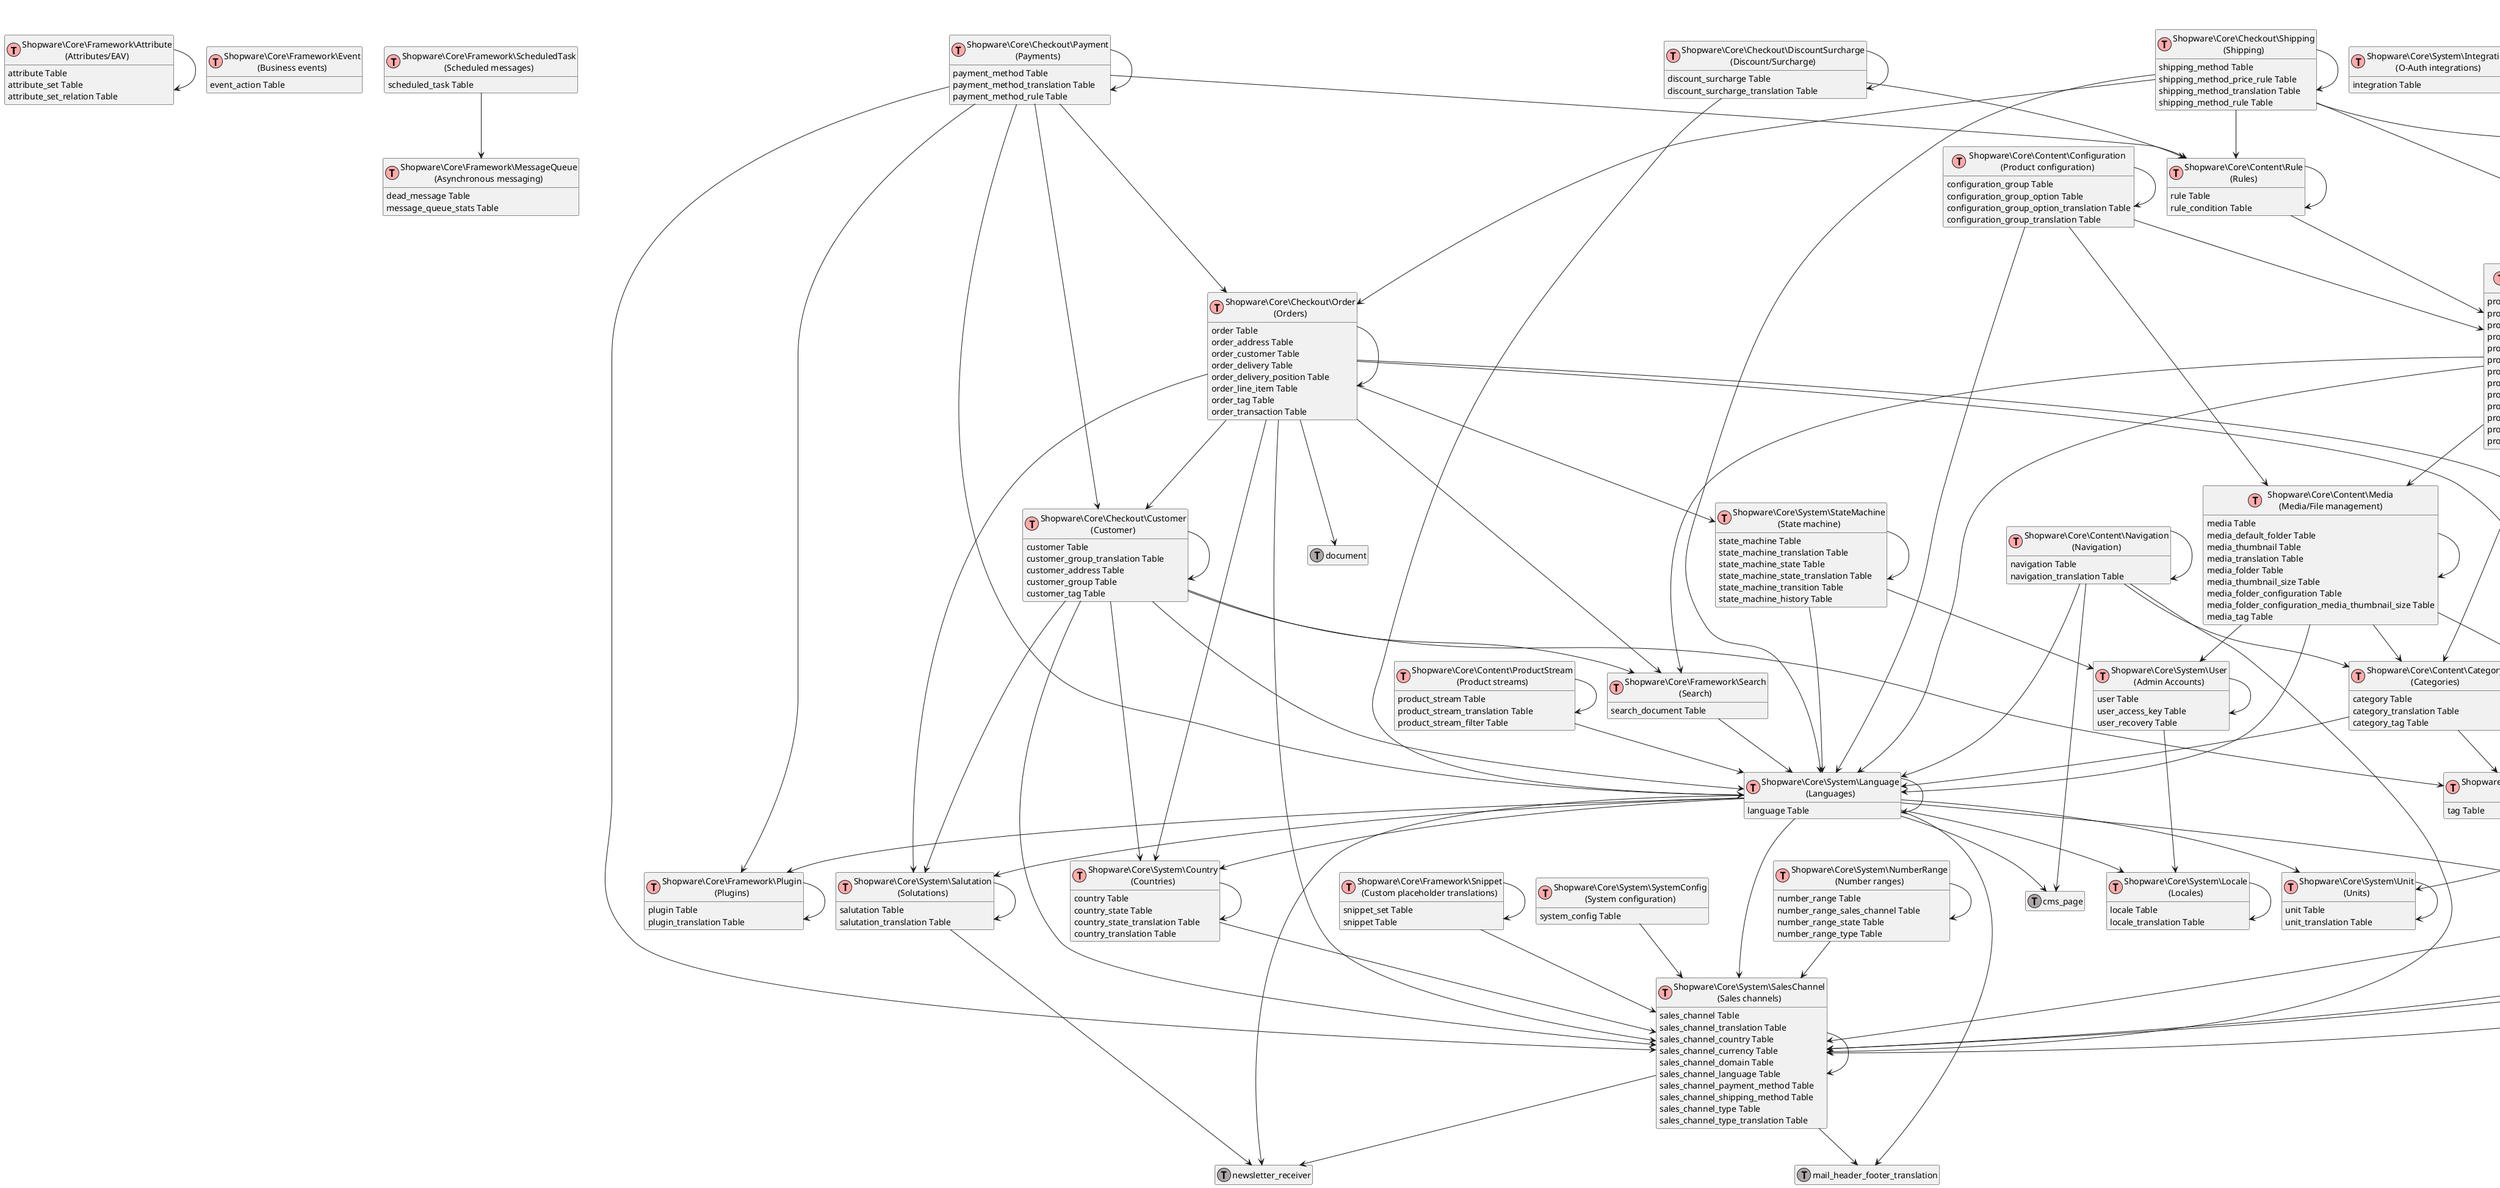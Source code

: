 @startuml
' uncomment the line below if you're using computer with a retina display
' skinparam dpi 300
!define Table(name,desc) class name as "desc" << (T,#FFAAAA) >>
!define ForeignTable(name,desc) class name as "desc" << (T,#ada6a6) >>
!define TranslationTable(name,desc) class name as "desc" << (I,#4286f4) >>
' we use bold for primary key
' green color for unique
' and underscore for not_null
!define primary_key(x) <b>x</b>
!define unique(x) <color:green>x</color>
!define not_null(x) <u>x</u>
' other tags available:
' <i></i>
' <back:COLOR></color>, where color is a color name or html color code
' (#FFAACC)
' see: http://plantuml.com/classes.html#More
hide methods
hide stereotypes
hide empty members
skinparam backgroundColor #FFFFFF

' entities

Table(ShopwareCoreFrameworkAttribute, "Shopware\Core\Framework\Attribute\n(Attributes/EAV)") {
   attribute Table
   attribute_set Table
   attribute_set_relation Table
}
Table(ShopwareCoreFrameworkEvent, "Shopware\Core\Framework\Event\n(Business events)") {
   event_action Table
}
Table(ShopwareCoreFrameworkMessageQueue, "Shopware\Core\Framework\MessageQueue\n(Asynchronous messaging)") {
   dead_message Table
   message_queue_stats Table
}
Table(ShopwareCoreFrameworkPlugin, "Shopware\Core\Framework\Plugin\n(Plugins)") {
   plugin Table
   plugin_translation Table
}
Table(ShopwareCoreFrameworkScheduledTask, "Shopware\Core\Framework\ScheduledTask\n(Scheduled messages)") {
   scheduled_task Table
}
Table(ShopwareCoreFrameworkTag, "Shopware\Core\Framework\Tag\n(Tags)") {
   tag Table
}
Table(ShopwareCoreSystemSalesChannel, "Shopware\Core\System\SalesChannel\n(Sales channels)") {
   sales_channel Table
   sales_channel_translation Table
   sales_channel_country Table
   sales_channel_currency Table
   sales_channel_domain Table
   sales_channel_language Table
   sales_channel_payment_method Table
   sales_channel_shipping_method Table
   sales_channel_type Table
   sales_channel_type_translation Table
}
Table(ShopwareCoreSystemCountry, "Shopware\Core\System\Country\n(Countries)") {
   country Table
   country_state Table
   country_state_translation Table
   country_translation Table
}
Table(ShopwareCoreSystemCurrency, "Shopware\Core\System\Currency\n(Currencies)") {
   currency Table
   currency_translation Table
}
Table(ShopwareCoreSystemLocale, "Shopware\Core\System\Locale\n(Locales)") {
   locale Table
   locale_translation Table
}
Table(ShopwareCoreFrameworkSnippet, "Shopware\Core\Framework\Snippet\n(Custom placeholder translations)") {
   snippet_set Table
   snippet Table
}
Table(ShopwareCoreSystemSalutation, "Shopware\Core\System\Salutation\n(Solutations)") {
   salutation Table
   salutation_translation Table
}
Table(ShopwareCoreSystemTax, "Shopware\Core\System\Tax\n(Taxes)") {
   tax Table
}
Table(ShopwareCoreSystemUnit, "Shopware\Core\System\Unit\n(Units)") {
   unit Table
   unit_translation Table
}
Table(ShopwareCoreSystemUser, "Shopware\Core\System\User\n(Admin Accounts)") {
   user Table
   user_access_key Table
   user_recovery Table
}
Table(ShopwareCoreSystemLanguage, "Shopware\Core\System\Language\n(Languages)") {
   language Table
}
Table(ShopwareCoreSystemIntegration, "Shopware\Core\System\Integration\n(O-Auth integrations)") {
   integration Table
}
Table(ShopwareCoreSystemStateMachine, "Shopware\Core\System\StateMachine\n(State machine)") {
   state_machine Table
   state_machine_translation Table
   state_machine_state Table
   state_machine_state_translation Table
   state_machine_transition Table
   state_machine_history Table
}
Table(ShopwareCoreSystemSystemConfig, "Shopware\Core\System\SystemConfig\n(System configuration)") {
   system_config Table
}
Table(ShopwareCoreSystemNumberRange, "Shopware\Core\System\NumberRange\n(Number ranges)") {
   number_range Table
   number_range_sales_channel Table
   number_range_state Table
   number_range_type Table
}
Table(ShopwareCoreContentCategory, "Shopware\Core\Content\Category\n(Categories)") {
   category Table
   category_translation Table
   category_tag Table
}
Table(ShopwareCoreContentMedia, "Shopware\Core\Content\Media\n(Media/File management)") {
   media Table
   media_default_folder Table
   media_thumbnail Table
   media_translation Table
   media_folder Table
   media_thumbnail_size Table
   media_folder_configuration Table
   media_folder_configuration_media_thumbnail_size Table
   media_tag Table
}
Table(ShopwareCoreContentProduct, "Shopware\Core\Content\Product\n(Products)") {
   product Table
   product_category Table
   product_tag Table
   product_configurator Table
   product_price_rule Table
   product_datasheet Table
   product_manufacturer Table
   product_manufacturer_translation Table
   product_media Table
   product_translation Table
   product_variation Table
   product_category_tree Table
   product_visibility Table
}
Table(ShopwareCoreFrameworkSearch, "Shopware\Core\Framework\Search\n(Search)") {
   search_document Table
}
Table(ShopwareCoreContentNavigation, "Shopware\Core\Content\Navigation\n(Navigation)") {
   navigation Table
   navigation_translation Table
}
Table(ShopwareCoreContentRule, "Shopware\Core\Content\Rule\n(Rules)") {
   rule Table
   rule_condition Table
}
Table(ShopwareCoreContentProductStream, "Shopware\Core\Content\ProductStream\n(Product streams)") {
   product_stream Table
   product_stream_translation Table
   product_stream_filter Table
}
Table(ShopwareCoreContentConfiguration, "Shopware\Core\Content\Configuration\n(Product configuration)") {
   configuration_group Table
   configuration_group_option Table
   configuration_group_option_translation Table
   configuration_group_translation Table
}
Table(ShopwareCoreCheckoutCustomer, "Shopware\Core\Checkout\Customer\n(Customer)") {
   customer Table
   customer_group_translation Table
   customer_address Table
   customer_group Table
   customer_tag Table
}
Table(ShopwareCoreCheckoutOrder, "Shopware\Core\Checkout\Order\n(Orders)") {
   order Table
   order_address Table
   order_customer Table
   order_delivery Table
   order_delivery_position Table
   order_line_item Table
   order_tag Table
   order_transaction Table
}
Table(ShopwareCoreCheckoutPayment, "Shopware\Core\Checkout\Payment\n(Payments)") {
   payment_method Table
   payment_method_translation Table
   payment_method_rule Table
}
Table(ShopwareCoreCheckoutShipping, "Shopware\Core\Checkout\Shipping\n(Shipping)") {
   shipping_method Table
   shipping_method_price_rule Table
   shipping_method_translation Table
   shipping_method_rule Table
}
Table(ShopwareCoreCheckoutDiscountSurcharge, "Shopware\Core\Checkout\DiscountSurcharge\n(Discount/Surcharge)") {
   discount_surcharge Table
   discount_surcharge_translation Table
}
Table(ShopwareStorefront, "Shopware\Storefront\n(Storefront)") {
   seo_url Table
   seo_url_template Table
}
ForeignTable(ShopwareCoreContentNewsletterReceiver, "newsletter_receiver") {
}
ForeignTable(ShopwareCoreContentMailTemplate, "mail_header_footer_translation") {
}
ForeignTable(ShopwareCoreContentCms, "cms_page") {
}
ForeignTable(ShopwareCoreCheckoutDocument, "document") {
}

' relationshipd

ShopwareCoreFrameworkAttribute --> ShopwareCoreFrameworkAttribute
ShopwareCoreFrameworkScheduledTask --> ShopwareCoreFrameworkMessageQueue
ShopwareCoreFrameworkPlugin --> ShopwareCoreFrameworkPlugin
ShopwareCoreCheckoutPayment --> ShopwareCoreFrameworkPlugin
ShopwareCoreSystemLanguage --> ShopwareCoreFrameworkPlugin
ShopwareCoreContentProduct --> ShopwareCoreFrameworkTag
ShopwareCoreContentMedia --> ShopwareCoreFrameworkTag
ShopwareCoreContentCategory --> ShopwareCoreFrameworkTag
ShopwareCoreCheckoutCustomer --> ShopwareCoreFrameworkTag
ShopwareCoreCheckoutOrder --> ShopwareCoreFrameworkTag
ShopwareCoreSystemSalesChannel --> ShopwareCoreSystemSalesChannel
ShopwareCoreSystemLanguage --> ShopwareCoreSystemSalesChannel
ShopwareCoreCheckoutCustomer --> ShopwareCoreSystemSalesChannel
ShopwareCoreSystemCurrency --> ShopwareCoreSystemSalesChannel
ShopwareCoreCheckoutPayment --> ShopwareCoreSystemSalesChannel
ShopwareCoreCheckoutShipping --> ShopwareCoreSystemSalesChannel
ShopwareCoreSystemCountry --> ShopwareCoreSystemSalesChannel
ShopwareCoreCheckoutOrder --> ShopwareCoreSystemSalesChannel
ShopwareCoreSystemSystemConfig --> ShopwareCoreSystemSalesChannel
ShopwareCoreContentNavigation --> ShopwareCoreSystemSalesChannel
ShopwareCoreContentProduct --> ShopwareCoreSystemSalesChannel
ShopwareCoreSystemSalesChannel --> ShopwareCoreContentNewsletterReceiver
ShopwareCoreSystemSalesChannel --> ShopwareCoreContentMailTemplate
ShopwareCoreSystemNumberRange --> ShopwareCoreSystemSalesChannel
ShopwareStorefront --> ShopwareCoreSystemSalesChannel
ShopwareCoreFrameworkSnippet --> ShopwareCoreSystemSalesChannel
ShopwareCoreSystemCountry --> ShopwareCoreSystemCountry
ShopwareCoreCheckoutCustomer --> ShopwareCoreSystemCountry
ShopwareCoreCheckoutOrder --> ShopwareCoreSystemCountry
ShopwareCoreSystemLanguage --> ShopwareCoreSystemCountry
ShopwareCoreSystemCurrency --> ShopwareCoreSystemCurrency
ShopwareCoreCheckoutOrder --> ShopwareCoreSystemCurrency
ShopwareCoreContentProduct --> ShopwareCoreSystemCurrency
ShopwareCoreCheckoutShipping --> ShopwareCoreSystemCurrency
ShopwareCoreSystemLanguage --> ShopwareCoreSystemCurrency
ShopwareCoreSystemLanguage --> ShopwareCoreSystemLocale
ShopwareCoreSystemLocale --> ShopwareCoreSystemLocale
ShopwareCoreSystemUser --> ShopwareCoreSystemLocale
ShopwareCoreFrameworkSnippet --> ShopwareCoreFrameworkSnippet
ShopwareCoreSystemSalutation --> ShopwareCoreSystemSalutation
ShopwareCoreCheckoutCustomer --> ShopwareCoreSystemSalutation
ShopwareCoreCheckoutOrder --> ShopwareCoreSystemSalutation
ShopwareCoreSystemSalutation --> ShopwareCoreContentNewsletterReceiver
ShopwareCoreSystemLanguage --> ShopwareCoreSystemSalutation
ShopwareCoreContentProduct --> ShopwareCoreSystemTax
ShopwareCoreContentProduct --> ShopwareCoreSystemUnit
ShopwareCoreSystemUnit --> ShopwareCoreSystemUnit
ShopwareCoreSystemLanguage --> ShopwareCoreSystemUnit
ShopwareCoreContentMedia --> ShopwareCoreSystemUser
ShopwareCoreSystemUser --> ShopwareCoreSystemUser
ShopwareCoreSystemStateMachine --> ShopwareCoreSystemUser
ShopwareCoreSystemLanguage --> ShopwareCoreSystemLanguage
ShopwareCoreCheckoutCustomer --> ShopwareCoreSystemLanguage
ShopwareCoreSystemLanguage --> ShopwareCoreContentNewsletterReceiver
ShopwareCoreContentCategory --> ShopwareCoreSystemLanguage
ShopwareCoreContentMedia --> ShopwareCoreSystemLanguage
ShopwareCoreCheckoutPayment --> ShopwareCoreSystemLanguage
ShopwareCoreContentProduct --> ShopwareCoreSystemLanguage
ShopwareCoreCheckoutShipping --> ShopwareCoreSystemLanguage
ShopwareCoreContentConfiguration --> ShopwareCoreSystemLanguage
ShopwareCoreCheckoutDiscountSurcharge --> ShopwareCoreSystemLanguage
ShopwareCoreFrameworkSearch --> ShopwareCoreSystemLanguage
ShopwareCoreContentProductStream --> ShopwareCoreSystemLanguage
ShopwareCoreSystemStateMachine --> ShopwareCoreSystemLanguage
ShopwareCoreSystemLanguage --> ShopwareCoreContentCms
ShopwareCoreContentNavigation --> ShopwareCoreSystemLanguage
ShopwareCoreSystemLanguage --> ShopwareCoreContentMailTemplate
ShopwareCoreSystemStateMachine --> ShopwareCoreSystemStateMachine
ShopwareCoreCheckoutOrder --> ShopwareCoreSystemStateMachine
ShopwareCoreSystemNumberRange --> ShopwareCoreSystemNumberRange
ShopwareCoreContentCategory --> ShopwareCoreContentCategory
ShopwareCoreContentMedia --> ShopwareCoreContentCategory
ShopwareCoreContentNavigation --> ShopwareCoreContentCategory
ShopwareCoreContentProduct --> ShopwareCoreContentCategory
ShopwareCoreContentProduct --> ShopwareCoreContentMedia
ShopwareCoreContentMedia --> ShopwareCoreContentMedia
ShopwareCoreContentConfiguration --> ShopwareCoreContentMedia
ShopwareCoreContentProduct --> ShopwareCoreContentProduct
ShopwareCoreContentProduct --> ShopwareCoreFrameworkSearch
ShopwareCoreContentProduct --> ShopwareStorefront
ShopwareCoreContentConfiguration --> ShopwareCoreContentProduct
ShopwareCoreContentRule --> ShopwareCoreContentProduct
ShopwareCoreContentNavigation --> ShopwareCoreContentCms
ShopwareCoreContentNavigation --> ShopwareCoreContentNavigation
ShopwareCoreContentRule --> ShopwareCoreContentRule
ShopwareCoreCheckoutDiscountSurcharge --> ShopwareCoreContentRule
ShopwareCoreCheckoutShipping --> ShopwareCoreContentRule
ShopwareCoreCheckoutPayment --> ShopwareCoreContentRule
ShopwareCoreContentProductStream --> ShopwareCoreContentProductStream
ShopwareCoreContentConfiguration --> ShopwareCoreContentConfiguration
ShopwareCoreCheckoutCustomer --> ShopwareCoreCheckoutCustomer
ShopwareCoreCheckoutPayment --> ShopwareCoreCheckoutCustomer
ShopwareCoreCheckoutOrder --> ShopwareCoreCheckoutCustomer
ShopwareCoreCheckoutCustomer --> ShopwareCoreFrameworkSearch
ShopwareCoreCheckoutOrder --> ShopwareCoreCheckoutOrder
ShopwareCoreCheckoutOrder --> ShopwareCoreCheckoutDocument
ShopwareCoreCheckoutOrder --> ShopwareCoreFrameworkSearch
ShopwareCoreCheckoutShipping --> ShopwareCoreCheckoutOrder
ShopwareCoreCheckoutPayment --> ShopwareCoreCheckoutOrder
ShopwareCoreCheckoutPayment --> ShopwareCoreCheckoutPayment
ShopwareCoreCheckoutShipping --> ShopwareCoreCheckoutShipping
ShopwareCoreCheckoutDiscountSurcharge --> ShopwareCoreCheckoutDiscountSurcharge
@enduml
